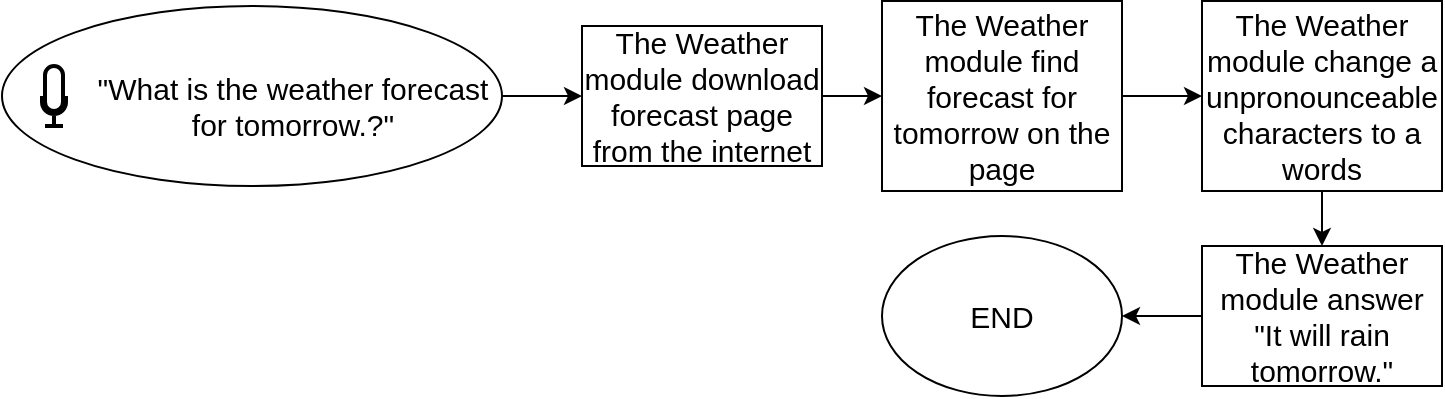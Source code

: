 <mxfile version="14.6.13" type="device"><diagram id="W5Mp52Tp7c-qyyKbOcM5" name="Page-1"><mxGraphModel dx="643" dy="908" grid="1" gridSize="10" guides="1" tooltips="1" connect="1" arrows="1" fold="1" page="1" pageScale="1" pageWidth="827" pageHeight="1169" math="0" shadow="0"><root><mxCell id="0"/><mxCell id="1" parent="0"/><mxCell id="c0ZUEMtXGHu2TgF_kgd--1" value="" style="edgeStyle=orthogonalEdgeStyle;rounded=0;orthogonalLoop=1;jettySize=auto;html=1;fontSize=15;" edge="1" parent="1" source="c0ZUEMtXGHu2TgF_kgd--2" target="c0ZUEMtXGHu2TgF_kgd--6"><mxGeometry relative="1" as="geometry"/></mxCell><mxCell id="c0ZUEMtXGHu2TgF_kgd--5" value="" style="edgeStyle=orthogonalEdgeStyle;rounded=0;orthogonalLoop=1;jettySize=auto;html=1;fontSize=15;" edge="1" parent="1" source="c0ZUEMtXGHu2TgF_kgd--6" target="c0ZUEMtXGHu2TgF_kgd--12"><mxGeometry relative="1" as="geometry"/></mxCell><mxCell id="c0ZUEMtXGHu2TgF_kgd--6" value="The Weather module download forecast page from the internet" style="rounded=0;whiteSpace=wrap;html=1;strokeColor=#000000;fontSize=15;" vertex="1" parent="1"><mxGeometry x="350" y="70" width="120" height="70" as="geometry"/></mxCell><mxCell id="c0ZUEMtXGHu2TgF_kgd--7" value="" style="edgeStyle=orthogonalEdgeStyle;rounded=0;orthogonalLoop=1;jettySize=auto;html=1;fontSize=15;" edge="1" parent="1" source="c0ZUEMtXGHu2TgF_kgd--8" target="c0ZUEMtXGHu2TgF_kgd--10"><mxGeometry relative="1" as="geometry"/></mxCell><mxCell id="c0ZUEMtXGHu2TgF_kgd--8" value="The Weather module change a unpronounceable characters to a words" style="rounded=0;whiteSpace=wrap;html=1;strokeColor=#000000;fontSize=15;" vertex="1" parent="1"><mxGeometry x="660" y="57.5" width="120" height="95" as="geometry"/></mxCell><mxCell id="c0ZUEMtXGHu2TgF_kgd--9" value="" style="edgeStyle=orthogonalEdgeStyle;rounded=0;orthogonalLoop=1;jettySize=auto;html=1;fontSize=15;entryX=1;entryY=0.5;entryDx=0;entryDy=0;" edge="1" parent="1" source="c0ZUEMtXGHu2TgF_kgd--10" target="c0ZUEMtXGHu2TgF_kgd--13"><mxGeometry relative="1" as="geometry"><mxPoint x="505" y="920" as="targetPoint"/></mxGeometry></mxCell><mxCell id="c0ZUEMtXGHu2TgF_kgd--10" value="The Weather module answer &quot;It will rain tomorrow.&quot;" style="rounded=0;whiteSpace=wrap;html=1;strokeColor=#000000;fontSize=15;" vertex="1" parent="1"><mxGeometry x="660" y="180" width="120" height="70" as="geometry"/></mxCell><mxCell id="c0ZUEMtXGHu2TgF_kgd--11" value="" style="edgeStyle=orthogonalEdgeStyle;rounded=0;orthogonalLoop=1;jettySize=auto;html=1;fontSize=15;" edge="1" parent="1" source="c0ZUEMtXGHu2TgF_kgd--12" target="c0ZUEMtXGHu2TgF_kgd--8"><mxGeometry relative="1" as="geometry"/></mxCell><mxCell id="c0ZUEMtXGHu2TgF_kgd--12" value="The Weather module find forecast for tomorrow on the page" style="rounded=0;whiteSpace=wrap;html=1;strokeColor=#000000;fontSize=15;" vertex="1" parent="1"><mxGeometry x="500" y="57.5" width="120" height="95" as="geometry"/></mxCell><mxCell id="c0ZUEMtXGHu2TgF_kgd--13" value="END" style="ellipse;whiteSpace=wrap;html=1;strokeColor=#000000;fontSize=15;" vertex="1" parent="1"><mxGeometry x="500" y="175" width="120" height="80" as="geometry"/></mxCell><mxCell id="c0ZUEMtXGHu2TgF_kgd--14" value="" style="group" vertex="1" connectable="0" parent="1"><mxGeometry x="60" y="60" width="250" height="90" as="geometry"/></mxCell><mxCell id="c0ZUEMtXGHu2TgF_kgd--2" value="" style="ellipse;whiteSpace=wrap;html=1;fontSize=15;" vertex="1" parent="c0ZUEMtXGHu2TgF_kgd--14"><mxGeometry width="250" height="90" as="geometry"/></mxCell><mxCell id="c0ZUEMtXGHu2TgF_kgd--3" value="" style="html=1;verticalLabelPosition=bottom;align=center;labelBackgroundColor=#ffffff;verticalAlign=top;strokeWidth=2;shadow=0;dashed=0;shape=mxgraph.ios7.icons.microphone;fontSize=15;" vertex="1" parent="c0ZUEMtXGHu2TgF_kgd--14"><mxGeometry x="20" y="30" width="12" height="30" as="geometry"/></mxCell><mxCell id="c0ZUEMtXGHu2TgF_kgd--4" value="&quot;What is the weather forecast &lt;br style=&quot;font-size: 15px;&quot;&gt;for tomorrow.?&quot;" style="text;html=1;align=center;verticalAlign=middle;resizable=0;points=[];autosize=1;strokeColor=none;fontSize=15;" vertex="1" parent="c0ZUEMtXGHu2TgF_kgd--14"><mxGeometry x="40" y="30" width="210" height="40" as="geometry"/></mxCell></root></mxGraphModel></diagram></mxfile>